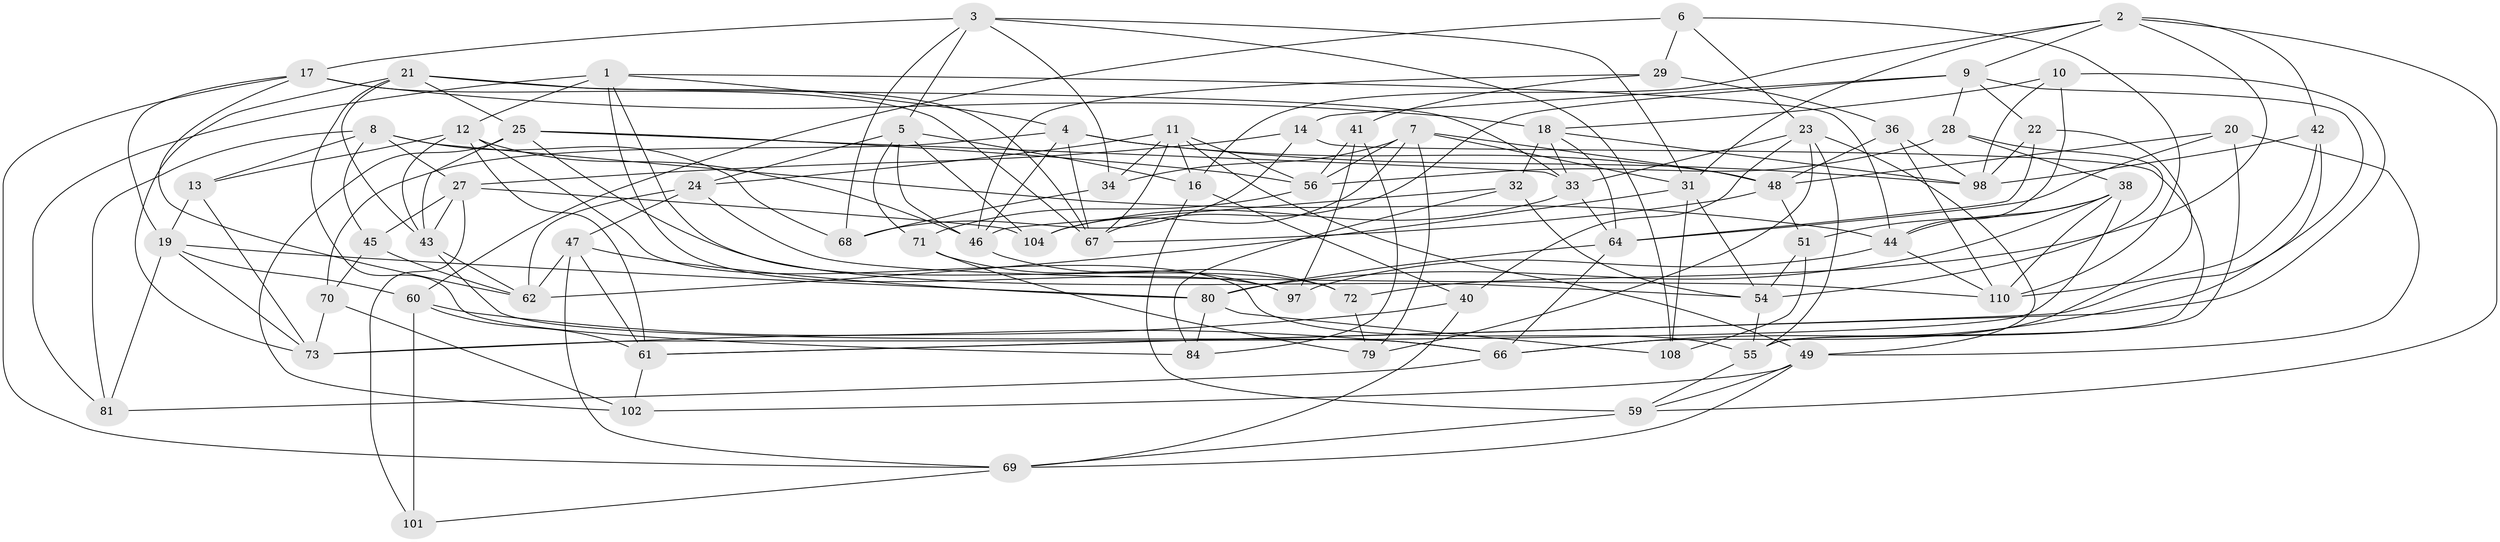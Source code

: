 // original degree distribution, {4: 1.0}
// Generated by graph-tools (version 1.1) at 2025/42/03/06/25 10:42:16]
// undirected, 71 vertices, 182 edges
graph export_dot {
graph [start="1"]
  node [color=gray90,style=filled];
  1 [super="+99"];
  2 [super="+92"];
  3 [super="+63"];
  4 [super="+15"];
  5 [super="+91"];
  6;
  7 [super="+30"];
  8 [super="+86"];
  9 [super="+82"];
  10;
  11 [super="+95"];
  12 [super="+113"];
  13;
  14;
  16 [super="+35"];
  17 [super="+114"];
  18 [super="+93"];
  19 [super="+58"];
  20;
  21 [super="+53"];
  22;
  23 [super="+94"];
  24 [super="+57"];
  25 [super="+26"];
  27 [super="+39"];
  28;
  29;
  31 [super="+78"];
  32;
  33 [super="+37"];
  34;
  36;
  38 [super="+76"];
  40;
  41;
  42;
  43 [super="+65"];
  44 [super="+52"];
  45;
  46 [super="+50"];
  47 [super="+77"];
  48 [super="+109"];
  49 [super="+112"];
  51;
  54 [super="+89"];
  55 [super="+75"];
  56 [super="+74"];
  59 [super="+85"];
  60 [super="+96"];
  61 [super="+87"];
  62 [super="+90"];
  64 [super="+103"];
  66 [super="+83"];
  67 [super="+88"];
  68;
  69 [super="+105"];
  70;
  71;
  72;
  73 [super="+107"];
  79;
  80 [super="+100"];
  81;
  84;
  97;
  98 [super="+106"];
  101;
  102;
  104;
  108;
  110 [super="+111"];
  1 -- 81;
  1 -- 97;
  1 -- 72;
  1 -- 4;
  1 -- 44;
  1 -- 12;
  2 -- 16;
  2 -- 72;
  2 -- 59;
  2 -- 9;
  2 -- 42;
  2 -- 31;
  3 -- 17;
  3 -- 5;
  3 -- 34;
  3 -- 108;
  3 -- 68;
  3 -- 31;
  4 -- 70;
  4 -- 98;
  4 -- 67;
  4 -- 46;
  4 -- 48;
  5 -- 104;
  5 -- 24;
  5 -- 16;
  5 -- 46;
  5 -- 71;
  6 -- 29;
  6 -- 110;
  6 -- 60;
  6 -- 23;
  7 -- 34;
  7 -- 56;
  7 -- 104;
  7 -- 48;
  7 -- 79;
  7 -- 31;
  8 -- 45;
  8 -- 13;
  8 -- 81;
  8 -- 27;
  8 -- 44;
  8 -- 68;
  9 -- 61;
  9 -- 28;
  9 -- 14;
  9 -- 22;
  9 -- 67;
  10 -- 44;
  10 -- 61;
  10 -- 98;
  10 -- 18;
  11 -- 56;
  11 -- 34;
  11 -- 49;
  11 -- 16;
  11 -- 24;
  11 -- 67;
  12 -- 13;
  12 -- 43;
  12 -- 46;
  12 -- 61;
  12 -- 55;
  13 -- 19;
  13 -- 73;
  14 -- 68;
  14 -- 55;
  14 -- 27;
  16 -- 40;
  16 -- 59 [weight=2];
  17 -- 62;
  17 -- 69;
  17 -- 19;
  17 -- 18;
  17 -- 67;
  18 -- 33;
  18 -- 32;
  18 -- 98;
  18 -- 64;
  19 -- 81;
  19 -- 73;
  19 -- 60;
  19 -- 80;
  20 -- 64;
  20 -- 48;
  20 -- 55;
  20 -- 49;
  21 -- 33;
  21 -- 67;
  21 -- 84;
  21 -- 43;
  21 -- 25;
  21 -- 73;
  22 -- 66;
  22 -- 98;
  22 -- 64;
  23 -- 79;
  23 -- 49;
  23 -- 55;
  23 -- 40;
  23 -- 33;
  24 -- 62;
  24 -- 110;
  24 -- 47 [weight=2];
  25 -- 102;
  25 -- 33;
  25 -- 54;
  25 -- 56;
  25 -- 43;
  27 -- 43;
  27 -- 101;
  27 -- 45;
  27 -- 104;
  28 -- 54;
  28 -- 56;
  28 -- 38;
  29 -- 36;
  29 -- 46;
  29 -- 41;
  31 -- 108;
  31 -- 54;
  31 -- 62;
  32 -- 84;
  32 -- 54;
  32 -- 46;
  33 -- 104;
  33 -- 64;
  34 -- 68;
  36 -- 48;
  36 -- 98;
  36 -- 110;
  38 -- 80;
  38 -- 73;
  38 -- 51;
  38 -- 110;
  38 -- 44;
  40 -- 69;
  40 -- 73;
  41 -- 84;
  41 -- 97;
  41 -- 56;
  42 -- 110;
  42 -- 98;
  42 -- 66;
  43 -- 66;
  43 -- 62;
  44 -- 110;
  44 -- 97;
  45 -- 70;
  45 -- 62;
  46 -- 72;
  47 -- 61;
  47 -- 80;
  47 -- 69;
  47 -- 62;
  48 -- 51;
  48 -- 67;
  49 -- 102;
  49 -- 59;
  49 -- 69;
  51 -- 54;
  51 -- 108;
  54 -- 55;
  55 -- 59;
  56 -- 71;
  59 -- 69;
  60 -- 66;
  60 -- 101 [weight=2];
  60 -- 61;
  61 -- 102;
  64 -- 66;
  64 -- 80;
  66 -- 81;
  69 -- 101;
  70 -- 102;
  70 -- 73;
  71 -- 97;
  71 -- 79;
  72 -- 79;
  80 -- 108;
  80 -- 84;
}
